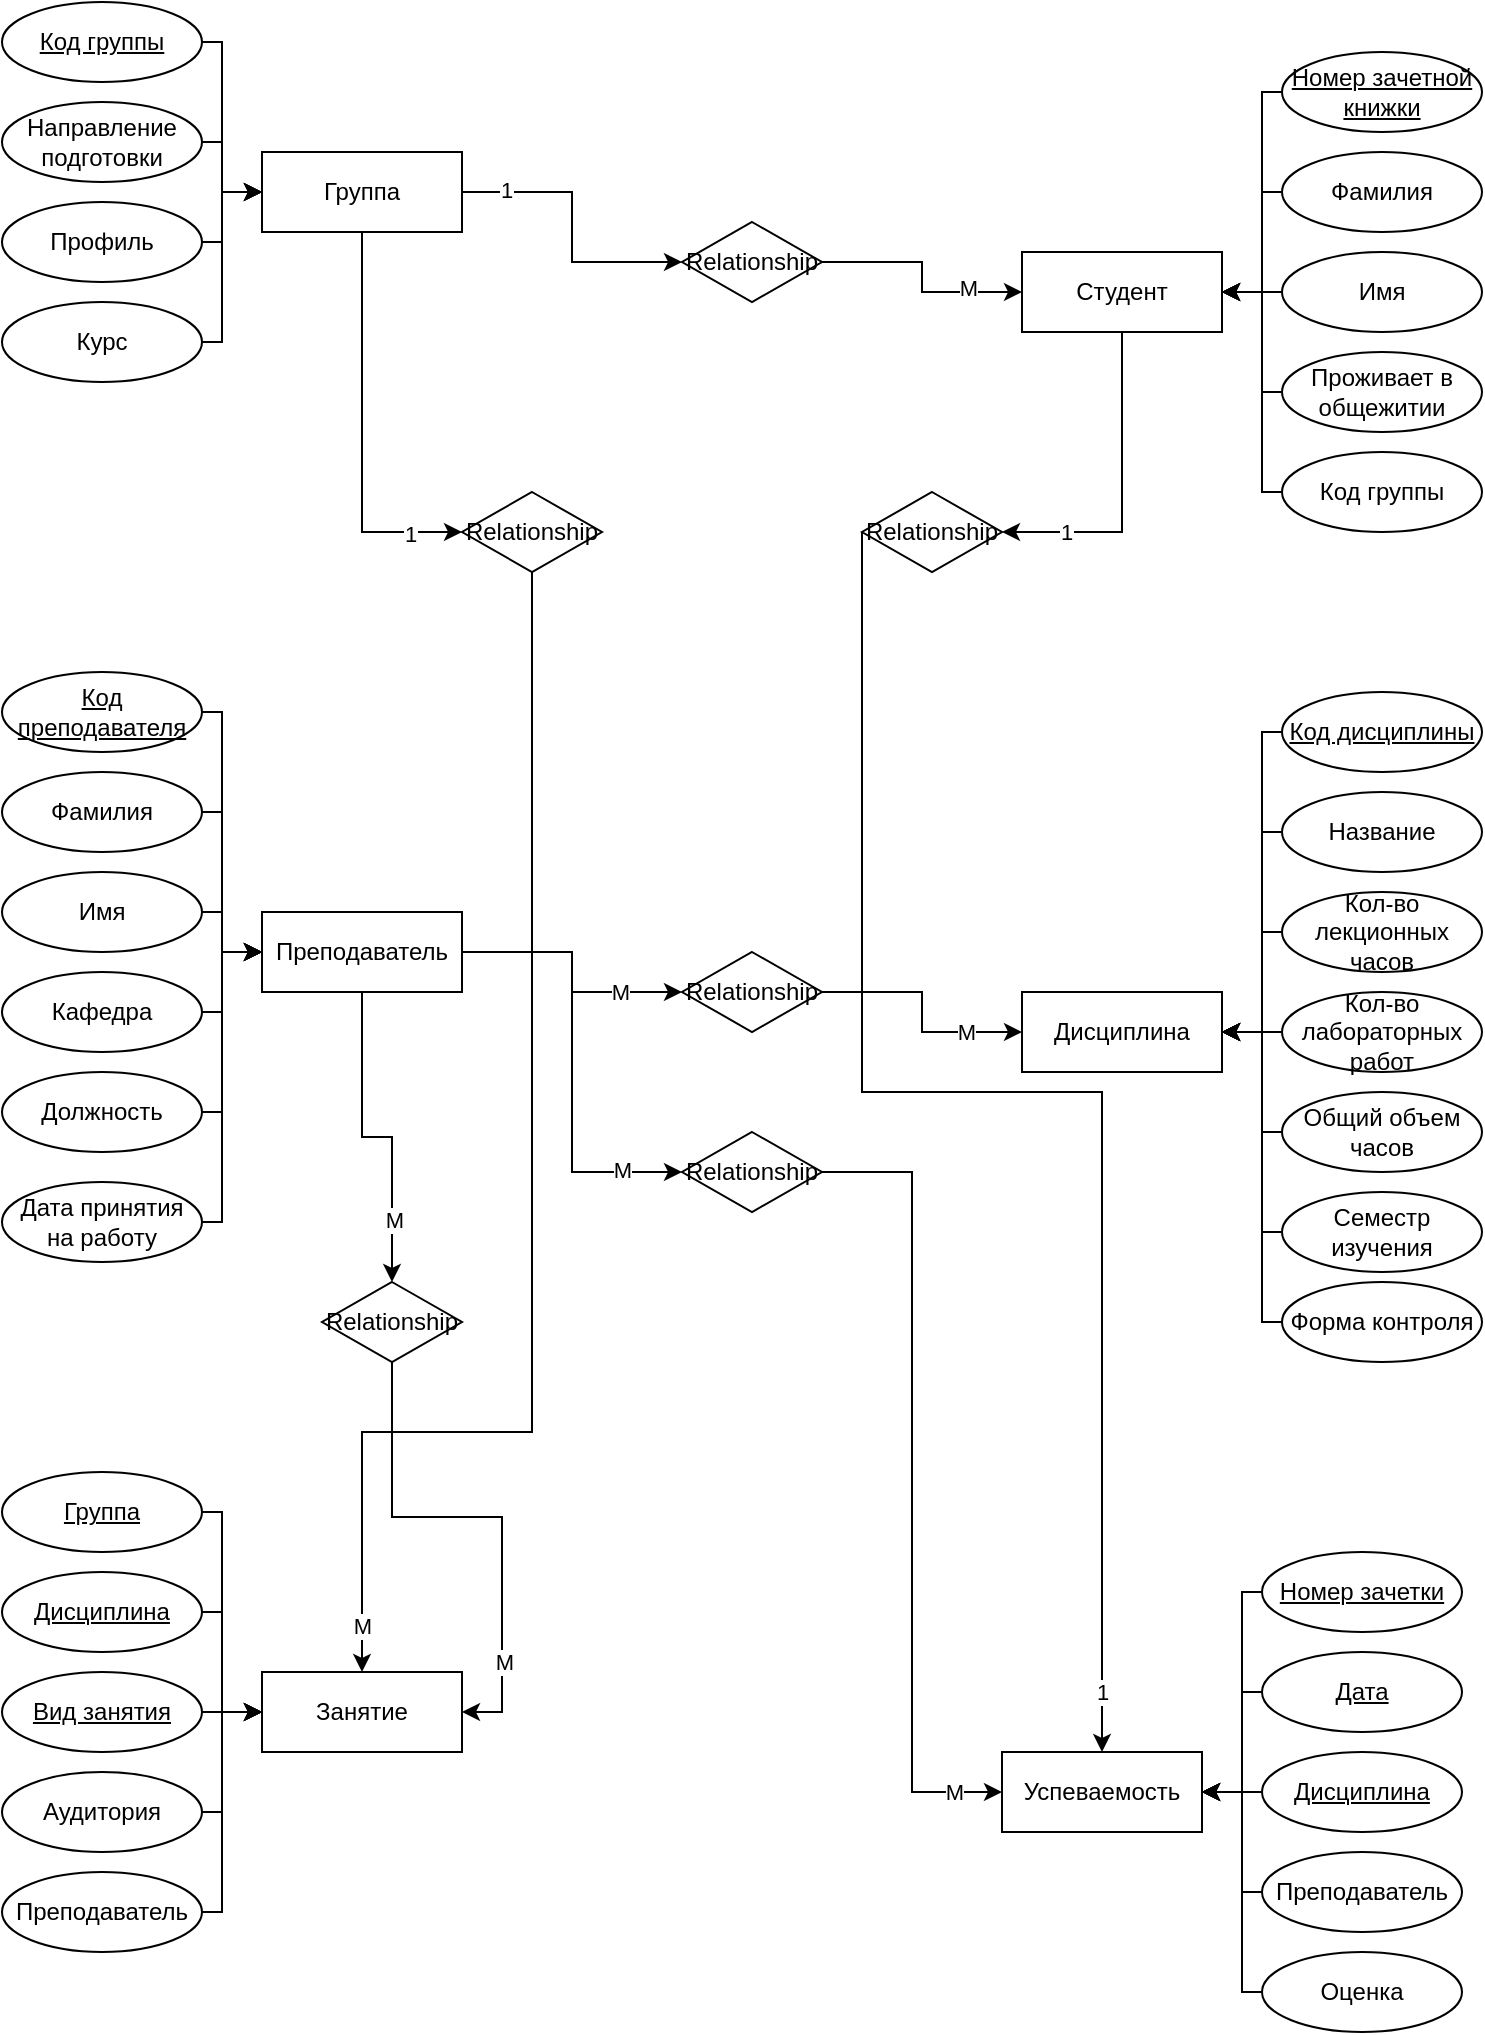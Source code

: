 <mxfile version="26.2.9">
  <diagram name="Страница — 1" id="dQLQIZRQ8VQJ751k3kgv">
    <mxGraphModel dx="2333" dy="1125" grid="1" gridSize="10" guides="1" tooltips="1" connect="1" arrows="1" fold="1" page="1" pageScale="1" pageWidth="827" pageHeight="1169" math="0" shadow="0">
      <root>
        <mxCell id="0" />
        <mxCell id="1" parent="0" />
        <mxCell id="ZsvnVr6YWIfDcL98dtE6-73" style="edgeStyle=orthogonalEdgeStyle;rounded=0;orthogonalLoop=1;jettySize=auto;html=1;entryX=0;entryY=0.5;entryDx=0;entryDy=0;" edge="1" parent="1" source="ZsvnVr6YWIfDcL98dtE6-1" target="ZsvnVr6YWIfDcL98dtE6-39">
          <mxGeometry relative="1" as="geometry" />
        </mxCell>
        <mxCell id="ZsvnVr6YWIfDcL98dtE6-75" value="1" style="edgeLabel;html=1;align=center;verticalAlign=middle;resizable=0;points=[];" vertex="1" connectable="0" parent="ZsvnVr6YWIfDcL98dtE6-73">
          <mxGeometry x="-0.699" y="1" relative="1" as="geometry">
            <mxPoint as="offset" />
          </mxGeometry>
        </mxCell>
        <mxCell id="ZsvnVr6YWIfDcL98dtE6-102" style="edgeStyle=orthogonalEdgeStyle;rounded=0;orthogonalLoop=1;jettySize=auto;html=1;entryX=0;entryY=0.5;entryDx=0;entryDy=0;" edge="1" parent="1" source="ZsvnVr6YWIfDcL98dtE6-1" target="ZsvnVr6YWIfDcL98dtE6-101">
          <mxGeometry relative="1" as="geometry" />
        </mxCell>
        <mxCell id="ZsvnVr6YWIfDcL98dtE6-104" value="1" style="edgeLabel;html=1;align=center;verticalAlign=middle;resizable=0;points=[];" vertex="1" connectable="0" parent="ZsvnVr6YWIfDcL98dtE6-102">
          <mxGeometry x="0.733" y="-1" relative="1" as="geometry">
            <mxPoint as="offset" />
          </mxGeometry>
        </mxCell>
        <mxCell id="ZsvnVr6YWIfDcL98dtE6-1" value="Группа" style="whiteSpace=wrap;html=1;align=center;" vertex="1" parent="1">
          <mxGeometry x="180" y="110" width="100" height="40" as="geometry" />
        </mxCell>
        <mxCell id="ZsvnVr6YWIfDcL98dtE6-41" style="edgeStyle=orthogonalEdgeStyle;rounded=0;orthogonalLoop=1;jettySize=auto;html=1;entryX=0;entryY=0.5;entryDx=0;entryDy=0;" edge="1" parent="1" source="ZsvnVr6YWIfDcL98dtE6-2" target="ZsvnVr6YWIfDcL98dtE6-1">
          <mxGeometry relative="1" as="geometry">
            <Array as="points">
              <mxPoint x="160" y="55" />
              <mxPoint x="160" y="130" />
            </Array>
          </mxGeometry>
        </mxCell>
        <mxCell id="ZsvnVr6YWIfDcL98dtE6-2" value="Код группы" style="ellipse;whiteSpace=wrap;html=1;align=center;fontStyle=4;" vertex="1" parent="1">
          <mxGeometry x="50" y="35" width="100" height="40" as="geometry" />
        </mxCell>
        <mxCell id="ZsvnVr6YWIfDcL98dtE6-42" style="edgeStyle=orthogonalEdgeStyle;rounded=0;orthogonalLoop=1;jettySize=auto;html=1;entryX=0;entryY=0.5;entryDx=0;entryDy=0;" edge="1" parent="1" source="ZsvnVr6YWIfDcL98dtE6-3" target="ZsvnVr6YWIfDcL98dtE6-1">
          <mxGeometry relative="1" as="geometry">
            <Array as="points">
              <mxPoint x="160" y="105" />
              <mxPoint x="160" y="130" />
            </Array>
          </mxGeometry>
        </mxCell>
        <mxCell id="ZsvnVr6YWIfDcL98dtE6-3" value="Направление подготовки" style="ellipse;whiteSpace=wrap;html=1;align=center;" vertex="1" parent="1">
          <mxGeometry x="50" y="85" width="100" height="40" as="geometry" />
        </mxCell>
        <mxCell id="ZsvnVr6YWIfDcL98dtE6-44" style="edgeStyle=orthogonalEdgeStyle;rounded=0;orthogonalLoop=1;jettySize=auto;html=1;entryX=0;entryY=0.5;entryDx=0;entryDy=0;" edge="1" parent="1" source="ZsvnVr6YWIfDcL98dtE6-4" target="ZsvnVr6YWIfDcL98dtE6-1">
          <mxGeometry relative="1" as="geometry">
            <Array as="points">
              <mxPoint x="160" y="205" />
              <mxPoint x="160" y="130" />
            </Array>
          </mxGeometry>
        </mxCell>
        <mxCell id="ZsvnVr6YWIfDcL98dtE6-4" value="Курс" style="ellipse;whiteSpace=wrap;html=1;align=center;" vertex="1" parent="1">
          <mxGeometry x="50" y="185" width="100" height="40" as="geometry" />
        </mxCell>
        <mxCell id="ZsvnVr6YWIfDcL98dtE6-43" style="edgeStyle=orthogonalEdgeStyle;rounded=0;orthogonalLoop=1;jettySize=auto;html=1;entryX=0;entryY=0.5;entryDx=0;entryDy=0;" edge="1" parent="1" source="ZsvnVr6YWIfDcL98dtE6-5" target="ZsvnVr6YWIfDcL98dtE6-1">
          <mxGeometry relative="1" as="geometry">
            <Array as="points">
              <mxPoint x="160" y="155" />
              <mxPoint x="160" y="130" />
            </Array>
          </mxGeometry>
        </mxCell>
        <mxCell id="ZsvnVr6YWIfDcL98dtE6-5" value="Профиль" style="ellipse;whiteSpace=wrap;html=1;align=center;" vertex="1" parent="1">
          <mxGeometry x="50" y="135" width="100" height="40" as="geometry" />
        </mxCell>
        <mxCell id="ZsvnVr6YWIfDcL98dtE6-96" style="edgeStyle=orthogonalEdgeStyle;rounded=0;orthogonalLoop=1;jettySize=auto;html=1;entryX=1;entryY=0.5;entryDx=0;entryDy=0;" edge="1" parent="1" source="ZsvnVr6YWIfDcL98dtE6-6" target="ZsvnVr6YWIfDcL98dtE6-95">
          <mxGeometry relative="1" as="geometry">
            <mxPoint x="610" y="310" as="targetPoint" />
            <Array as="points">
              <mxPoint x="610" y="300" />
            </Array>
          </mxGeometry>
        </mxCell>
        <mxCell id="ZsvnVr6YWIfDcL98dtE6-99" value="1" style="edgeLabel;html=1;align=center;verticalAlign=middle;resizable=0;points=[];" vertex="1" connectable="0" parent="ZsvnVr6YWIfDcL98dtE6-96">
          <mxGeometry x="0.597" relative="1" as="geometry">
            <mxPoint as="offset" />
          </mxGeometry>
        </mxCell>
        <mxCell id="ZsvnVr6YWIfDcL98dtE6-6" value="Студент" style="whiteSpace=wrap;html=1;align=center;" vertex="1" parent="1">
          <mxGeometry x="560" y="160" width="100" height="40" as="geometry" />
        </mxCell>
        <mxCell id="ZsvnVr6YWIfDcL98dtE6-45" style="edgeStyle=orthogonalEdgeStyle;rounded=0;orthogonalLoop=1;jettySize=auto;html=1;entryX=1;entryY=0.5;entryDx=0;entryDy=0;" edge="1" parent="1" source="ZsvnVr6YWIfDcL98dtE6-7" target="ZsvnVr6YWIfDcL98dtE6-6">
          <mxGeometry relative="1" as="geometry">
            <Array as="points">
              <mxPoint x="680" y="80" />
              <mxPoint x="680" y="180" />
            </Array>
          </mxGeometry>
        </mxCell>
        <mxCell id="ZsvnVr6YWIfDcL98dtE6-7" value="Номер зачетной книжки" style="ellipse;whiteSpace=wrap;html=1;align=center;fontStyle=4;" vertex="1" parent="1">
          <mxGeometry x="690" y="60" width="100" height="40" as="geometry" />
        </mxCell>
        <mxCell id="ZsvnVr6YWIfDcL98dtE6-49" style="edgeStyle=orthogonalEdgeStyle;rounded=0;orthogonalLoop=1;jettySize=auto;html=1;entryX=1;entryY=0.5;entryDx=0;entryDy=0;" edge="1" parent="1" source="ZsvnVr6YWIfDcL98dtE6-8" target="ZsvnVr6YWIfDcL98dtE6-6">
          <mxGeometry relative="1" as="geometry">
            <Array as="points">
              <mxPoint x="680" y="280" />
              <mxPoint x="680" y="180" />
            </Array>
          </mxGeometry>
        </mxCell>
        <mxCell id="ZsvnVr6YWIfDcL98dtE6-8" value="Код группы" style="ellipse;whiteSpace=wrap;html=1;align=center;" vertex="1" parent="1">
          <mxGeometry x="690" y="260" width="100" height="40" as="geometry" />
        </mxCell>
        <mxCell id="ZsvnVr6YWIfDcL98dtE6-48" style="edgeStyle=orthogonalEdgeStyle;rounded=0;orthogonalLoop=1;jettySize=auto;html=1;entryX=1;entryY=0.5;entryDx=0;entryDy=0;" edge="1" parent="1" source="ZsvnVr6YWIfDcL98dtE6-9" target="ZsvnVr6YWIfDcL98dtE6-6">
          <mxGeometry relative="1" as="geometry">
            <Array as="points">
              <mxPoint x="680" y="230" />
              <mxPoint x="680" y="180" />
            </Array>
          </mxGeometry>
        </mxCell>
        <mxCell id="ZsvnVr6YWIfDcL98dtE6-9" value="Проживает в общежитии" style="ellipse;whiteSpace=wrap;html=1;align=center;" vertex="1" parent="1">
          <mxGeometry x="690" y="210" width="100" height="40" as="geometry" />
        </mxCell>
        <mxCell id="ZsvnVr6YWIfDcL98dtE6-47" style="edgeStyle=orthogonalEdgeStyle;rounded=0;orthogonalLoop=1;jettySize=auto;html=1;entryX=1;entryY=0.5;entryDx=0;entryDy=0;" edge="1" parent="1" source="ZsvnVr6YWIfDcL98dtE6-10" target="ZsvnVr6YWIfDcL98dtE6-6">
          <mxGeometry relative="1" as="geometry" />
        </mxCell>
        <mxCell id="ZsvnVr6YWIfDcL98dtE6-10" value="Имя" style="ellipse;whiteSpace=wrap;html=1;align=center;" vertex="1" parent="1">
          <mxGeometry x="690" y="160" width="100" height="40" as="geometry" />
        </mxCell>
        <mxCell id="ZsvnVr6YWIfDcL98dtE6-46" style="edgeStyle=orthogonalEdgeStyle;rounded=0;orthogonalLoop=1;jettySize=auto;html=1;entryX=1;entryY=0.5;entryDx=0;entryDy=0;" edge="1" parent="1" source="ZsvnVr6YWIfDcL98dtE6-11" target="ZsvnVr6YWIfDcL98dtE6-6">
          <mxGeometry relative="1" as="geometry">
            <Array as="points">
              <mxPoint x="680" y="130" />
              <mxPoint x="680" y="180" />
            </Array>
          </mxGeometry>
        </mxCell>
        <mxCell id="ZsvnVr6YWIfDcL98dtE6-11" value="Фамилия" style="ellipse;whiteSpace=wrap;html=1;align=center;" vertex="1" parent="1">
          <mxGeometry x="690" y="110" width="100" height="40" as="geometry" />
        </mxCell>
        <mxCell id="ZsvnVr6YWIfDcL98dtE6-79" style="edgeStyle=orthogonalEdgeStyle;rounded=0;orthogonalLoop=1;jettySize=auto;html=1;entryX=0;entryY=0.5;entryDx=0;entryDy=0;" edge="1" parent="1" source="ZsvnVr6YWIfDcL98dtE6-12" target="ZsvnVr6YWIfDcL98dtE6-78">
          <mxGeometry relative="1" as="geometry" />
        </mxCell>
        <mxCell id="ZsvnVr6YWIfDcL98dtE6-86" value="М" style="edgeLabel;html=1;align=center;verticalAlign=middle;resizable=0;points=[];" vertex="1" connectable="0" parent="ZsvnVr6YWIfDcL98dtE6-79">
          <mxGeometry x="0.518" relative="1" as="geometry">
            <mxPoint as="offset" />
          </mxGeometry>
        </mxCell>
        <mxCell id="ZsvnVr6YWIfDcL98dtE6-85" style="edgeStyle=orthogonalEdgeStyle;rounded=0;orthogonalLoop=1;jettySize=auto;html=1;entryX=0;entryY=0.5;entryDx=0;entryDy=0;" edge="1" parent="1" source="ZsvnVr6YWIfDcL98dtE6-12" target="ZsvnVr6YWIfDcL98dtE6-84">
          <mxGeometry relative="1" as="geometry" />
        </mxCell>
        <mxCell id="ZsvnVr6YWIfDcL98dtE6-87" value="М" style="edgeLabel;html=1;align=center;verticalAlign=middle;resizable=0;points=[];" vertex="1" connectable="0" parent="ZsvnVr6YWIfDcL98dtE6-85">
          <mxGeometry x="0.721" y="1" relative="1" as="geometry">
            <mxPoint as="offset" />
          </mxGeometry>
        </mxCell>
        <mxCell id="ZsvnVr6YWIfDcL98dtE6-91" style="edgeStyle=orthogonalEdgeStyle;rounded=0;orthogonalLoop=1;jettySize=auto;html=1;entryX=0.5;entryY=0;entryDx=0;entryDy=0;" edge="1" parent="1" source="ZsvnVr6YWIfDcL98dtE6-12" target="ZsvnVr6YWIfDcL98dtE6-90">
          <mxGeometry relative="1" as="geometry" />
        </mxCell>
        <mxCell id="ZsvnVr6YWIfDcL98dtE6-93" value="М" style="edgeLabel;html=1;align=center;verticalAlign=middle;resizable=0;points=[];" vertex="1" connectable="0" parent="ZsvnVr6YWIfDcL98dtE6-91">
          <mxGeometry x="0.608" y="1" relative="1" as="geometry">
            <mxPoint as="offset" />
          </mxGeometry>
        </mxCell>
        <mxCell id="ZsvnVr6YWIfDcL98dtE6-12" value="Преподаватель" style="whiteSpace=wrap;html=1;align=center;" vertex="1" parent="1">
          <mxGeometry x="180" y="490" width="100" height="40" as="geometry" />
        </mxCell>
        <mxCell id="ZsvnVr6YWIfDcL98dtE6-67" style="edgeStyle=orthogonalEdgeStyle;rounded=0;orthogonalLoop=1;jettySize=auto;html=1;entryX=0;entryY=0.5;entryDx=0;entryDy=0;" edge="1" parent="1" source="ZsvnVr6YWIfDcL98dtE6-13" target="ZsvnVr6YWIfDcL98dtE6-12">
          <mxGeometry relative="1" as="geometry">
            <Array as="points">
              <mxPoint x="160" y="390" />
              <mxPoint x="160" y="510" />
            </Array>
          </mxGeometry>
        </mxCell>
        <mxCell id="ZsvnVr6YWIfDcL98dtE6-13" value="Код преподавателя" style="ellipse;whiteSpace=wrap;html=1;align=center;fontStyle=4;" vertex="1" parent="1">
          <mxGeometry x="50" y="370" width="100" height="40" as="geometry" />
        </mxCell>
        <mxCell id="ZsvnVr6YWIfDcL98dtE6-68" style="edgeStyle=orthogonalEdgeStyle;rounded=0;orthogonalLoop=1;jettySize=auto;html=1;entryX=0;entryY=0.5;entryDx=0;entryDy=0;" edge="1" parent="1" source="ZsvnVr6YWIfDcL98dtE6-14" target="ZsvnVr6YWIfDcL98dtE6-12">
          <mxGeometry relative="1" as="geometry">
            <Array as="points">
              <mxPoint x="160" y="440" />
              <mxPoint x="160" y="510" />
            </Array>
          </mxGeometry>
        </mxCell>
        <mxCell id="ZsvnVr6YWIfDcL98dtE6-14" value="Фамилия" style="ellipse;whiteSpace=wrap;html=1;align=center;" vertex="1" parent="1">
          <mxGeometry x="50" y="420" width="100" height="40" as="geometry" />
        </mxCell>
        <mxCell id="ZsvnVr6YWIfDcL98dtE6-72" style="edgeStyle=orthogonalEdgeStyle;rounded=0;orthogonalLoop=1;jettySize=auto;html=1;entryX=0;entryY=0.5;entryDx=0;entryDy=0;" edge="1" parent="1" source="ZsvnVr6YWIfDcL98dtE6-15" target="ZsvnVr6YWIfDcL98dtE6-12">
          <mxGeometry relative="1" as="geometry">
            <Array as="points">
              <mxPoint x="160" y="645" />
              <mxPoint x="160" y="510" />
            </Array>
          </mxGeometry>
        </mxCell>
        <mxCell id="ZsvnVr6YWIfDcL98dtE6-15" value="Дата принятия на работу" style="ellipse;whiteSpace=wrap;html=1;align=center;" vertex="1" parent="1">
          <mxGeometry x="50" y="625" width="100" height="40" as="geometry" />
        </mxCell>
        <mxCell id="ZsvnVr6YWIfDcL98dtE6-71" style="edgeStyle=orthogonalEdgeStyle;rounded=0;orthogonalLoop=1;jettySize=auto;html=1;entryX=0;entryY=0.5;entryDx=0;entryDy=0;" edge="1" parent="1" source="ZsvnVr6YWIfDcL98dtE6-16" target="ZsvnVr6YWIfDcL98dtE6-12">
          <mxGeometry relative="1" as="geometry">
            <Array as="points">
              <mxPoint x="160" y="590" />
              <mxPoint x="160" y="510" />
            </Array>
          </mxGeometry>
        </mxCell>
        <mxCell id="ZsvnVr6YWIfDcL98dtE6-16" value="Должность" style="ellipse;whiteSpace=wrap;html=1;align=center;" vertex="1" parent="1">
          <mxGeometry x="50" y="570" width="100" height="40" as="geometry" />
        </mxCell>
        <mxCell id="ZsvnVr6YWIfDcL98dtE6-70" style="edgeStyle=orthogonalEdgeStyle;rounded=0;orthogonalLoop=1;jettySize=auto;html=1;entryX=0;entryY=0.5;entryDx=0;entryDy=0;exitX=1;exitY=0.5;exitDx=0;exitDy=0;" edge="1" parent="1" source="ZsvnVr6YWIfDcL98dtE6-17" target="ZsvnVr6YWIfDcL98dtE6-12">
          <mxGeometry relative="1" as="geometry">
            <Array as="points">
              <mxPoint x="160" y="540" />
              <mxPoint x="160" y="510" />
            </Array>
          </mxGeometry>
        </mxCell>
        <mxCell id="ZsvnVr6YWIfDcL98dtE6-17" value="Кафедра" style="ellipse;whiteSpace=wrap;html=1;align=center;" vertex="1" parent="1">
          <mxGeometry x="50" y="520" width="100" height="40" as="geometry" />
        </mxCell>
        <mxCell id="ZsvnVr6YWIfDcL98dtE6-69" style="edgeStyle=orthogonalEdgeStyle;rounded=0;orthogonalLoop=1;jettySize=auto;html=1;entryX=0;entryY=0.5;entryDx=0;entryDy=0;exitX=1;exitY=0.5;exitDx=0;exitDy=0;" edge="1" parent="1" source="ZsvnVr6YWIfDcL98dtE6-18" target="ZsvnVr6YWIfDcL98dtE6-12">
          <mxGeometry relative="1" as="geometry">
            <Array as="points">
              <mxPoint x="160" y="490" />
              <mxPoint x="160" y="510" />
            </Array>
          </mxGeometry>
        </mxCell>
        <mxCell id="ZsvnVr6YWIfDcL98dtE6-18" value="Имя" style="ellipse;whiteSpace=wrap;html=1;align=center;" vertex="1" parent="1">
          <mxGeometry x="50" y="470" width="100" height="40" as="geometry" />
        </mxCell>
        <mxCell id="ZsvnVr6YWIfDcL98dtE6-19" value="Дисциплина" style="whiteSpace=wrap;html=1;align=center;" vertex="1" parent="1">
          <mxGeometry x="560" y="530" width="100" height="40" as="geometry" />
        </mxCell>
        <mxCell id="ZsvnVr6YWIfDcL98dtE6-50" style="edgeStyle=orthogonalEdgeStyle;rounded=0;orthogonalLoop=1;jettySize=auto;html=1;entryX=1;entryY=0.5;entryDx=0;entryDy=0;" edge="1" parent="1" source="ZsvnVr6YWIfDcL98dtE6-20" target="ZsvnVr6YWIfDcL98dtE6-19">
          <mxGeometry relative="1" as="geometry">
            <Array as="points">
              <mxPoint x="680" y="400" />
              <mxPoint x="680" y="550" />
            </Array>
          </mxGeometry>
        </mxCell>
        <mxCell id="ZsvnVr6YWIfDcL98dtE6-20" value="Код дисциплины" style="ellipse;whiteSpace=wrap;html=1;align=center;fontStyle=4;" vertex="1" parent="1">
          <mxGeometry x="690" y="380" width="100" height="40" as="geometry" />
        </mxCell>
        <mxCell id="ZsvnVr6YWIfDcL98dtE6-51" style="edgeStyle=orthogonalEdgeStyle;rounded=0;orthogonalLoop=1;jettySize=auto;html=1;entryX=1;entryY=0.5;entryDx=0;entryDy=0;" edge="1" parent="1" source="ZsvnVr6YWIfDcL98dtE6-21" target="ZsvnVr6YWIfDcL98dtE6-19">
          <mxGeometry relative="1" as="geometry">
            <Array as="points">
              <mxPoint x="680" y="450" />
              <mxPoint x="680" y="550" />
            </Array>
          </mxGeometry>
        </mxCell>
        <mxCell id="ZsvnVr6YWIfDcL98dtE6-21" value="Название" style="ellipse;whiteSpace=wrap;html=1;align=center;" vertex="1" parent="1">
          <mxGeometry x="690" y="430" width="100" height="40" as="geometry" />
        </mxCell>
        <mxCell id="ZsvnVr6YWIfDcL98dtE6-52" style="edgeStyle=orthogonalEdgeStyle;rounded=0;orthogonalLoop=1;jettySize=auto;html=1;entryX=1;entryY=0.5;entryDx=0;entryDy=0;" edge="1" parent="1" source="ZsvnVr6YWIfDcL98dtE6-22" target="ZsvnVr6YWIfDcL98dtE6-19">
          <mxGeometry relative="1" as="geometry">
            <Array as="points">
              <mxPoint x="680" y="500" />
              <mxPoint x="680" y="550" />
            </Array>
          </mxGeometry>
        </mxCell>
        <mxCell id="ZsvnVr6YWIfDcL98dtE6-22" value="Кол-во лекционных часов" style="ellipse;whiteSpace=wrap;html=1;align=center;" vertex="1" parent="1">
          <mxGeometry x="690" y="480" width="100" height="40" as="geometry" />
        </mxCell>
        <mxCell id="ZsvnVr6YWIfDcL98dtE6-53" style="edgeStyle=orthogonalEdgeStyle;rounded=0;orthogonalLoop=1;jettySize=auto;html=1;" edge="1" parent="1" source="ZsvnVr6YWIfDcL98dtE6-23">
          <mxGeometry relative="1" as="geometry">
            <mxPoint x="660" y="550" as="targetPoint" />
          </mxGeometry>
        </mxCell>
        <mxCell id="ZsvnVr6YWIfDcL98dtE6-23" value="Кол-во лабораторных работ" style="ellipse;whiteSpace=wrap;html=1;align=center;" vertex="1" parent="1">
          <mxGeometry x="690" y="530" width="100" height="40" as="geometry" />
        </mxCell>
        <mxCell id="ZsvnVr6YWIfDcL98dtE6-54" style="edgeStyle=orthogonalEdgeStyle;rounded=0;orthogonalLoop=1;jettySize=auto;html=1;entryX=1;entryY=0.5;entryDx=0;entryDy=0;" edge="1" parent="1" source="ZsvnVr6YWIfDcL98dtE6-24" target="ZsvnVr6YWIfDcL98dtE6-19">
          <mxGeometry relative="1" as="geometry">
            <Array as="points">
              <mxPoint x="680" y="600" />
              <mxPoint x="680" y="550" />
            </Array>
          </mxGeometry>
        </mxCell>
        <mxCell id="ZsvnVr6YWIfDcL98dtE6-24" value="Общий объем часов" style="ellipse;whiteSpace=wrap;html=1;align=center;" vertex="1" parent="1">
          <mxGeometry x="690" y="580" width="100" height="40" as="geometry" />
        </mxCell>
        <mxCell id="ZsvnVr6YWIfDcL98dtE6-55" style="edgeStyle=orthogonalEdgeStyle;rounded=0;orthogonalLoop=1;jettySize=auto;html=1;entryX=1;entryY=0.5;entryDx=0;entryDy=0;" edge="1" parent="1" source="ZsvnVr6YWIfDcL98dtE6-25" target="ZsvnVr6YWIfDcL98dtE6-19">
          <mxGeometry relative="1" as="geometry">
            <Array as="points">
              <mxPoint x="680" y="650" />
              <mxPoint x="680" y="550" />
            </Array>
          </mxGeometry>
        </mxCell>
        <mxCell id="ZsvnVr6YWIfDcL98dtE6-25" value="Семестр изучения" style="ellipse;whiteSpace=wrap;html=1;align=center;" vertex="1" parent="1">
          <mxGeometry x="690" y="630" width="100" height="40" as="geometry" />
        </mxCell>
        <mxCell id="ZsvnVr6YWIfDcL98dtE6-56" style="edgeStyle=orthogonalEdgeStyle;rounded=0;orthogonalLoop=1;jettySize=auto;html=1;entryX=1;entryY=0.5;entryDx=0;entryDy=0;" edge="1" parent="1" source="ZsvnVr6YWIfDcL98dtE6-26" target="ZsvnVr6YWIfDcL98dtE6-19">
          <mxGeometry relative="1" as="geometry">
            <Array as="points">
              <mxPoint x="680" y="695" />
              <mxPoint x="680" y="550" />
            </Array>
          </mxGeometry>
        </mxCell>
        <mxCell id="ZsvnVr6YWIfDcL98dtE6-26" value="Форма контроля" style="ellipse;whiteSpace=wrap;html=1;align=center;" vertex="1" parent="1">
          <mxGeometry x="690" y="675" width="100" height="40" as="geometry" />
        </mxCell>
        <mxCell id="ZsvnVr6YWIfDcL98dtE6-27" value="Занятие" style="whiteSpace=wrap;html=1;align=center;" vertex="1" parent="1">
          <mxGeometry x="180" y="870" width="100" height="40" as="geometry" />
        </mxCell>
        <mxCell id="ZsvnVr6YWIfDcL98dtE6-28" value="Вид занятия" style="ellipse;whiteSpace=wrap;html=1;align=center;fontStyle=4;" vertex="1" parent="1">
          <mxGeometry x="50" y="870" width="100" height="40" as="geometry" />
        </mxCell>
        <mxCell id="ZsvnVr6YWIfDcL98dtE6-63" style="edgeStyle=orthogonalEdgeStyle;rounded=0;orthogonalLoop=1;jettySize=auto;html=1;entryX=0;entryY=0.5;entryDx=0;entryDy=0;" edge="1" parent="1" source="ZsvnVr6YWIfDcL98dtE6-29" target="ZsvnVr6YWIfDcL98dtE6-27">
          <mxGeometry relative="1" as="geometry">
            <Array as="points">
              <mxPoint x="160" y="840" />
              <mxPoint x="160" y="890" />
            </Array>
          </mxGeometry>
        </mxCell>
        <mxCell id="ZsvnVr6YWIfDcL98dtE6-29" value="Дисциплина" style="ellipse;whiteSpace=wrap;html=1;align=center;fontStyle=4;" vertex="1" parent="1">
          <mxGeometry x="50" y="820" width="100" height="40" as="geometry" />
        </mxCell>
        <mxCell id="ZsvnVr6YWIfDcL98dtE6-62" style="edgeStyle=orthogonalEdgeStyle;rounded=0;orthogonalLoop=1;jettySize=auto;html=1;entryX=0;entryY=0.5;entryDx=0;entryDy=0;" edge="1" parent="1" source="ZsvnVr6YWIfDcL98dtE6-30" target="ZsvnVr6YWIfDcL98dtE6-27">
          <mxGeometry relative="1" as="geometry">
            <Array as="points">
              <mxPoint x="160" y="790" />
              <mxPoint x="160" y="890" />
            </Array>
          </mxGeometry>
        </mxCell>
        <mxCell id="ZsvnVr6YWIfDcL98dtE6-30" value="Группа" style="ellipse;whiteSpace=wrap;html=1;align=center;fontStyle=4;" vertex="1" parent="1">
          <mxGeometry x="50" y="770" width="100" height="40" as="geometry" />
        </mxCell>
        <mxCell id="ZsvnVr6YWIfDcL98dtE6-65" style="edgeStyle=orthogonalEdgeStyle;rounded=0;orthogonalLoop=1;jettySize=auto;html=1;entryX=0;entryY=0.5;entryDx=0;entryDy=0;" edge="1" parent="1" source="ZsvnVr6YWIfDcL98dtE6-31" target="ZsvnVr6YWIfDcL98dtE6-27">
          <mxGeometry relative="1" as="geometry">
            <Array as="points">
              <mxPoint x="160" y="940" />
              <mxPoint x="160" y="890" />
            </Array>
          </mxGeometry>
        </mxCell>
        <mxCell id="ZsvnVr6YWIfDcL98dtE6-31" value="Аудитория" style="ellipse;whiteSpace=wrap;html=1;align=center;" vertex="1" parent="1">
          <mxGeometry x="50" y="920" width="100" height="40" as="geometry" />
        </mxCell>
        <mxCell id="ZsvnVr6YWIfDcL98dtE6-66" style="edgeStyle=orthogonalEdgeStyle;rounded=0;orthogonalLoop=1;jettySize=auto;html=1;entryX=0;entryY=0.5;entryDx=0;entryDy=0;" edge="1" parent="1" source="ZsvnVr6YWIfDcL98dtE6-32" target="ZsvnVr6YWIfDcL98dtE6-27">
          <mxGeometry relative="1" as="geometry">
            <Array as="points">
              <mxPoint x="160" y="990" />
              <mxPoint x="160" y="890" />
            </Array>
          </mxGeometry>
        </mxCell>
        <mxCell id="ZsvnVr6YWIfDcL98dtE6-32" value="Преподаватель" style="ellipse;whiteSpace=wrap;html=1;align=center;" vertex="1" parent="1">
          <mxGeometry x="50" y="970" width="100" height="40" as="geometry" />
        </mxCell>
        <mxCell id="ZsvnVr6YWIfDcL98dtE6-33" value="Успеваемость" style="whiteSpace=wrap;html=1;align=center;" vertex="1" parent="1">
          <mxGeometry x="550" y="910" width="100" height="40" as="geometry" />
        </mxCell>
        <mxCell id="ZsvnVr6YWIfDcL98dtE6-57" style="edgeStyle=orthogonalEdgeStyle;rounded=0;orthogonalLoop=1;jettySize=auto;html=1;entryX=1;entryY=0.5;entryDx=0;entryDy=0;" edge="1" parent="1" source="ZsvnVr6YWIfDcL98dtE6-34" target="ZsvnVr6YWIfDcL98dtE6-33">
          <mxGeometry relative="1" as="geometry">
            <Array as="points">
              <mxPoint x="670" y="830" />
              <mxPoint x="670" y="930" />
            </Array>
          </mxGeometry>
        </mxCell>
        <mxCell id="ZsvnVr6YWIfDcL98dtE6-34" value="Номер зачетки" style="ellipse;whiteSpace=wrap;html=1;align=center;fontStyle=4;" vertex="1" parent="1">
          <mxGeometry x="680" y="810" width="100" height="40" as="geometry" />
        </mxCell>
        <mxCell id="ZsvnVr6YWIfDcL98dtE6-58" style="edgeStyle=orthogonalEdgeStyle;rounded=0;orthogonalLoop=1;jettySize=auto;html=1;entryX=1;entryY=0.5;entryDx=0;entryDy=0;" edge="1" parent="1" source="ZsvnVr6YWIfDcL98dtE6-35" target="ZsvnVr6YWIfDcL98dtE6-33">
          <mxGeometry relative="1" as="geometry">
            <Array as="points">
              <mxPoint x="670" y="880" />
              <mxPoint x="670" y="930" />
            </Array>
          </mxGeometry>
        </mxCell>
        <mxCell id="ZsvnVr6YWIfDcL98dtE6-35" value="Дата" style="ellipse;whiteSpace=wrap;html=1;align=center;fontStyle=4;" vertex="1" parent="1">
          <mxGeometry x="680" y="860" width="100" height="40" as="geometry" />
        </mxCell>
        <mxCell id="ZsvnVr6YWIfDcL98dtE6-59" style="edgeStyle=orthogonalEdgeStyle;rounded=0;orthogonalLoop=1;jettySize=auto;html=1;entryX=1;entryY=0.5;entryDx=0;entryDy=0;" edge="1" parent="1" source="ZsvnVr6YWIfDcL98dtE6-36" target="ZsvnVr6YWIfDcL98dtE6-33">
          <mxGeometry relative="1" as="geometry" />
        </mxCell>
        <mxCell id="ZsvnVr6YWIfDcL98dtE6-36" value="Дисциплина" style="ellipse;whiteSpace=wrap;html=1;align=center;fontStyle=4;" vertex="1" parent="1">
          <mxGeometry x="680" y="910" width="100" height="40" as="geometry" />
        </mxCell>
        <mxCell id="ZsvnVr6YWIfDcL98dtE6-60" style="edgeStyle=orthogonalEdgeStyle;rounded=0;orthogonalLoop=1;jettySize=auto;html=1;entryX=1;entryY=0.5;entryDx=0;entryDy=0;" edge="1" parent="1" source="ZsvnVr6YWIfDcL98dtE6-37" target="ZsvnVr6YWIfDcL98dtE6-33">
          <mxGeometry relative="1" as="geometry">
            <Array as="points">
              <mxPoint x="670" y="980" />
              <mxPoint x="670" y="930" />
            </Array>
          </mxGeometry>
        </mxCell>
        <mxCell id="ZsvnVr6YWIfDcL98dtE6-37" value="Преподаватель" style="ellipse;whiteSpace=wrap;html=1;align=center;" vertex="1" parent="1">
          <mxGeometry x="680" y="960" width="100" height="40" as="geometry" />
        </mxCell>
        <mxCell id="ZsvnVr6YWIfDcL98dtE6-61" style="edgeStyle=orthogonalEdgeStyle;rounded=0;orthogonalLoop=1;jettySize=auto;html=1;entryX=1;entryY=0.5;entryDx=0;entryDy=0;" edge="1" parent="1" source="ZsvnVr6YWIfDcL98dtE6-38" target="ZsvnVr6YWIfDcL98dtE6-33">
          <mxGeometry relative="1" as="geometry">
            <Array as="points">
              <mxPoint x="670" y="1030" />
              <mxPoint x="670" y="930" />
            </Array>
          </mxGeometry>
        </mxCell>
        <mxCell id="ZsvnVr6YWIfDcL98dtE6-38" value="Оценка" style="ellipse;whiteSpace=wrap;html=1;align=center;" vertex="1" parent="1">
          <mxGeometry x="680" y="1010" width="100" height="40" as="geometry" />
        </mxCell>
        <mxCell id="ZsvnVr6YWIfDcL98dtE6-74" style="edgeStyle=orthogonalEdgeStyle;rounded=0;orthogonalLoop=1;jettySize=auto;html=1;entryX=0;entryY=0.5;entryDx=0;entryDy=0;" edge="1" parent="1" source="ZsvnVr6YWIfDcL98dtE6-39" target="ZsvnVr6YWIfDcL98dtE6-6">
          <mxGeometry relative="1" as="geometry" />
        </mxCell>
        <mxCell id="ZsvnVr6YWIfDcL98dtE6-76" value="М" style="edgeLabel;html=1;align=center;verticalAlign=middle;resizable=0;points=[];" vertex="1" connectable="0" parent="ZsvnVr6YWIfDcL98dtE6-74">
          <mxGeometry x="0.527" y="2" relative="1" as="geometry">
            <mxPoint as="offset" />
          </mxGeometry>
        </mxCell>
        <mxCell id="ZsvnVr6YWIfDcL98dtE6-39" value="Relationship" style="shape=rhombus;perimeter=rhombusPerimeter;whiteSpace=wrap;html=1;align=center;" vertex="1" parent="1">
          <mxGeometry x="390" y="145" width="70" height="40" as="geometry" />
        </mxCell>
        <mxCell id="ZsvnVr6YWIfDcL98dtE6-64" style="edgeStyle=orthogonalEdgeStyle;rounded=0;orthogonalLoop=1;jettySize=auto;html=1;entryX=0;entryY=0.5;entryDx=0;entryDy=0;entryPerimeter=0;" edge="1" parent="1" source="ZsvnVr6YWIfDcL98dtE6-28" target="ZsvnVr6YWIfDcL98dtE6-27">
          <mxGeometry relative="1" as="geometry" />
        </mxCell>
        <mxCell id="ZsvnVr6YWIfDcL98dtE6-80" style="edgeStyle=orthogonalEdgeStyle;rounded=0;orthogonalLoop=1;jettySize=auto;html=1;entryX=0;entryY=0.5;entryDx=0;entryDy=0;" edge="1" parent="1" source="ZsvnVr6YWIfDcL98dtE6-78" target="ZsvnVr6YWIfDcL98dtE6-19">
          <mxGeometry relative="1" as="geometry" />
        </mxCell>
        <mxCell id="ZsvnVr6YWIfDcL98dtE6-82" value="М" style="edgeLabel;html=1;align=center;verticalAlign=middle;resizable=0;points=[];" vertex="1" connectable="0" parent="ZsvnVr6YWIfDcL98dtE6-80">
          <mxGeometry x="0.53" relative="1" as="geometry">
            <mxPoint as="offset" />
          </mxGeometry>
        </mxCell>
        <mxCell id="ZsvnVr6YWIfDcL98dtE6-78" value="Relationship" style="shape=rhombus;perimeter=rhombusPerimeter;whiteSpace=wrap;html=1;align=center;" vertex="1" parent="1">
          <mxGeometry x="390" y="510" width="70" height="40" as="geometry" />
        </mxCell>
        <mxCell id="ZsvnVr6YWIfDcL98dtE6-88" style="edgeStyle=orthogonalEdgeStyle;rounded=0;orthogonalLoop=1;jettySize=auto;html=1;entryX=0;entryY=0.5;entryDx=0;entryDy=0;" edge="1" parent="1" source="ZsvnVr6YWIfDcL98dtE6-84" target="ZsvnVr6YWIfDcL98dtE6-33">
          <mxGeometry relative="1" as="geometry" />
        </mxCell>
        <mxCell id="ZsvnVr6YWIfDcL98dtE6-89" value="М" style="edgeLabel;html=1;align=center;verticalAlign=middle;resizable=0;points=[];" vertex="1" connectable="0" parent="ZsvnVr6YWIfDcL98dtE6-88">
          <mxGeometry x="0.881" relative="1" as="geometry">
            <mxPoint as="offset" />
          </mxGeometry>
        </mxCell>
        <mxCell id="ZsvnVr6YWIfDcL98dtE6-84" value="Relationship" style="shape=rhombus;perimeter=rhombusPerimeter;whiteSpace=wrap;html=1;align=center;" vertex="1" parent="1">
          <mxGeometry x="390" y="600" width="70" height="40" as="geometry" />
        </mxCell>
        <mxCell id="ZsvnVr6YWIfDcL98dtE6-92" style="edgeStyle=orthogonalEdgeStyle;rounded=0;orthogonalLoop=1;jettySize=auto;html=1;entryX=1;entryY=0.5;entryDx=0;entryDy=0;" edge="1" parent="1" source="ZsvnVr6YWIfDcL98dtE6-90" target="ZsvnVr6YWIfDcL98dtE6-27">
          <mxGeometry relative="1" as="geometry" />
        </mxCell>
        <mxCell id="ZsvnVr6YWIfDcL98dtE6-94" value="М" style="edgeLabel;html=1;align=center;verticalAlign=middle;resizable=0;points=[];" vertex="1" connectable="0" parent="ZsvnVr6YWIfDcL98dtE6-92">
          <mxGeometry x="0.634" y="1" relative="1" as="geometry">
            <mxPoint as="offset" />
          </mxGeometry>
        </mxCell>
        <mxCell id="ZsvnVr6YWIfDcL98dtE6-90" value="Relationship" style="shape=rhombus;perimeter=rhombusPerimeter;whiteSpace=wrap;html=1;align=center;" vertex="1" parent="1">
          <mxGeometry x="210" y="675" width="70" height="40" as="geometry" />
        </mxCell>
        <mxCell id="ZsvnVr6YWIfDcL98dtE6-97" style="edgeStyle=orthogonalEdgeStyle;rounded=0;orthogonalLoop=1;jettySize=auto;html=1;entryX=0.5;entryY=0;entryDx=0;entryDy=0;" edge="1" parent="1" source="ZsvnVr6YWIfDcL98dtE6-95" target="ZsvnVr6YWIfDcL98dtE6-33">
          <mxGeometry relative="1" as="geometry">
            <Array as="points">
              <mxPoint x="480" y="580" />
              <mxPoint x="600" y="580" />
            </Array>
          </mxGeometry>
        </mxCell>
        <mxCell id="ZsvnVr6YWIfDcL98dtE6-100" value="1" style="edgeLabel;html=1;align=center;verticalAlign=middle;resizable=0;points=[];" vertex="1" connectable="0" parent="ZsvnVr6YWIfDcL98dtE6-97">
          <mxGeometry x="0.917" relative="1" as="geometry">
            <mxPoint as="offset" />
          </mxGeometry>
        </mxCell>
        <mxCell id="ZsvnVr6YWIfDcL98dtE6-95" value="Relationship" style="shape=rhombus;perimeter=rhombusPerimeter;whiteSpace=wrap;html=1;align=center;" vertex="1" parent="1">
          <mxGeometry x="480" y="280" width="70" height="40" as="geometry" />
        </mxCell>
        <mxCell id="ZsvnVr6YWIfDcL98dtE6-103" style="edgeStyle=orthogonalEdgeStyle;rounded=0;orthogonalLoop=1;jettySize=auto;html=1;entryX=0.5;entryY=0;entryDx=0;entryDy=0;" edge="1" parent="1" source="ZsvnVr6YWIfDcL98dtE6-101" target="ZsvnVr6YWIfDcL98dtE6-27">
          <mxGeometry relative="1" as="geometry">
            <Array as="points">
              <mxPoint x="315" y="750" />
              <mxPoint x="230" y="750" />
            </Array>
          </mxGeometry>
        </mxCell>
        <mxCell id="ZsvnVr6YWIfDcL98dtE6-105" value="М" style="edgeLabel;html=1;align=center;verticalAlign=middle;resizable=0;points=[];" vertex="1" connectable="0" parent="ZsvnVr6YWIfDcL98dtE6-103">
          <mxGeometry x="0.926" relative="1" as="geometry">
            <mxPoint as="offset" />
          </mxGeometry>
        </mxCell>
        <mxCell id="ZsvnVr6YWIfDcL98dtE6-101" value="Relationship" style="shape=rhombus;perimeter=rhombusPerimeter;whiteSpace=wrap;html=1;align=center;" vertex="1" parent="1">
          <mxGeometry x="280" y="280" width="70" height="40" as="geometry" />
        </mxCell>
      </root>
    </mxGraphModel>
  </diagram>
</mxfile>
